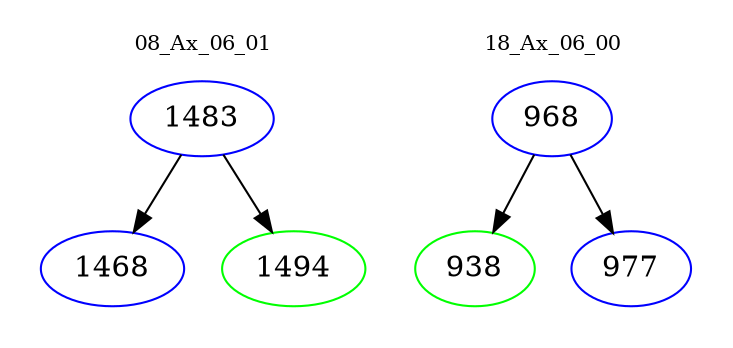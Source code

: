 digraph{
subgraph cluster_0 {
color = white
label = "08_Ax_06_01";
fontsize=10;
T0_1483 [label="1483", color="blue"]
T0_1483 -> T0_1468 [color="black"]
T0_1468 [label="1468", color="blue"]
T0_1483 -> T0_1494 [color="black"]
T0_1494 [label="1494", color="green"]
}
subgraph cluster_1 {
color = white
label = "18_Ax_06_00";
fontsize=10;
T1_968 [label="968", color="blue"]
T1_968 -> T1_938 [color="black"]
T1_938 [label="938", color="green"]
T1_968 -> T1_977 [color="black"]
T1_977 [label="977", color="blue"]
}
}
